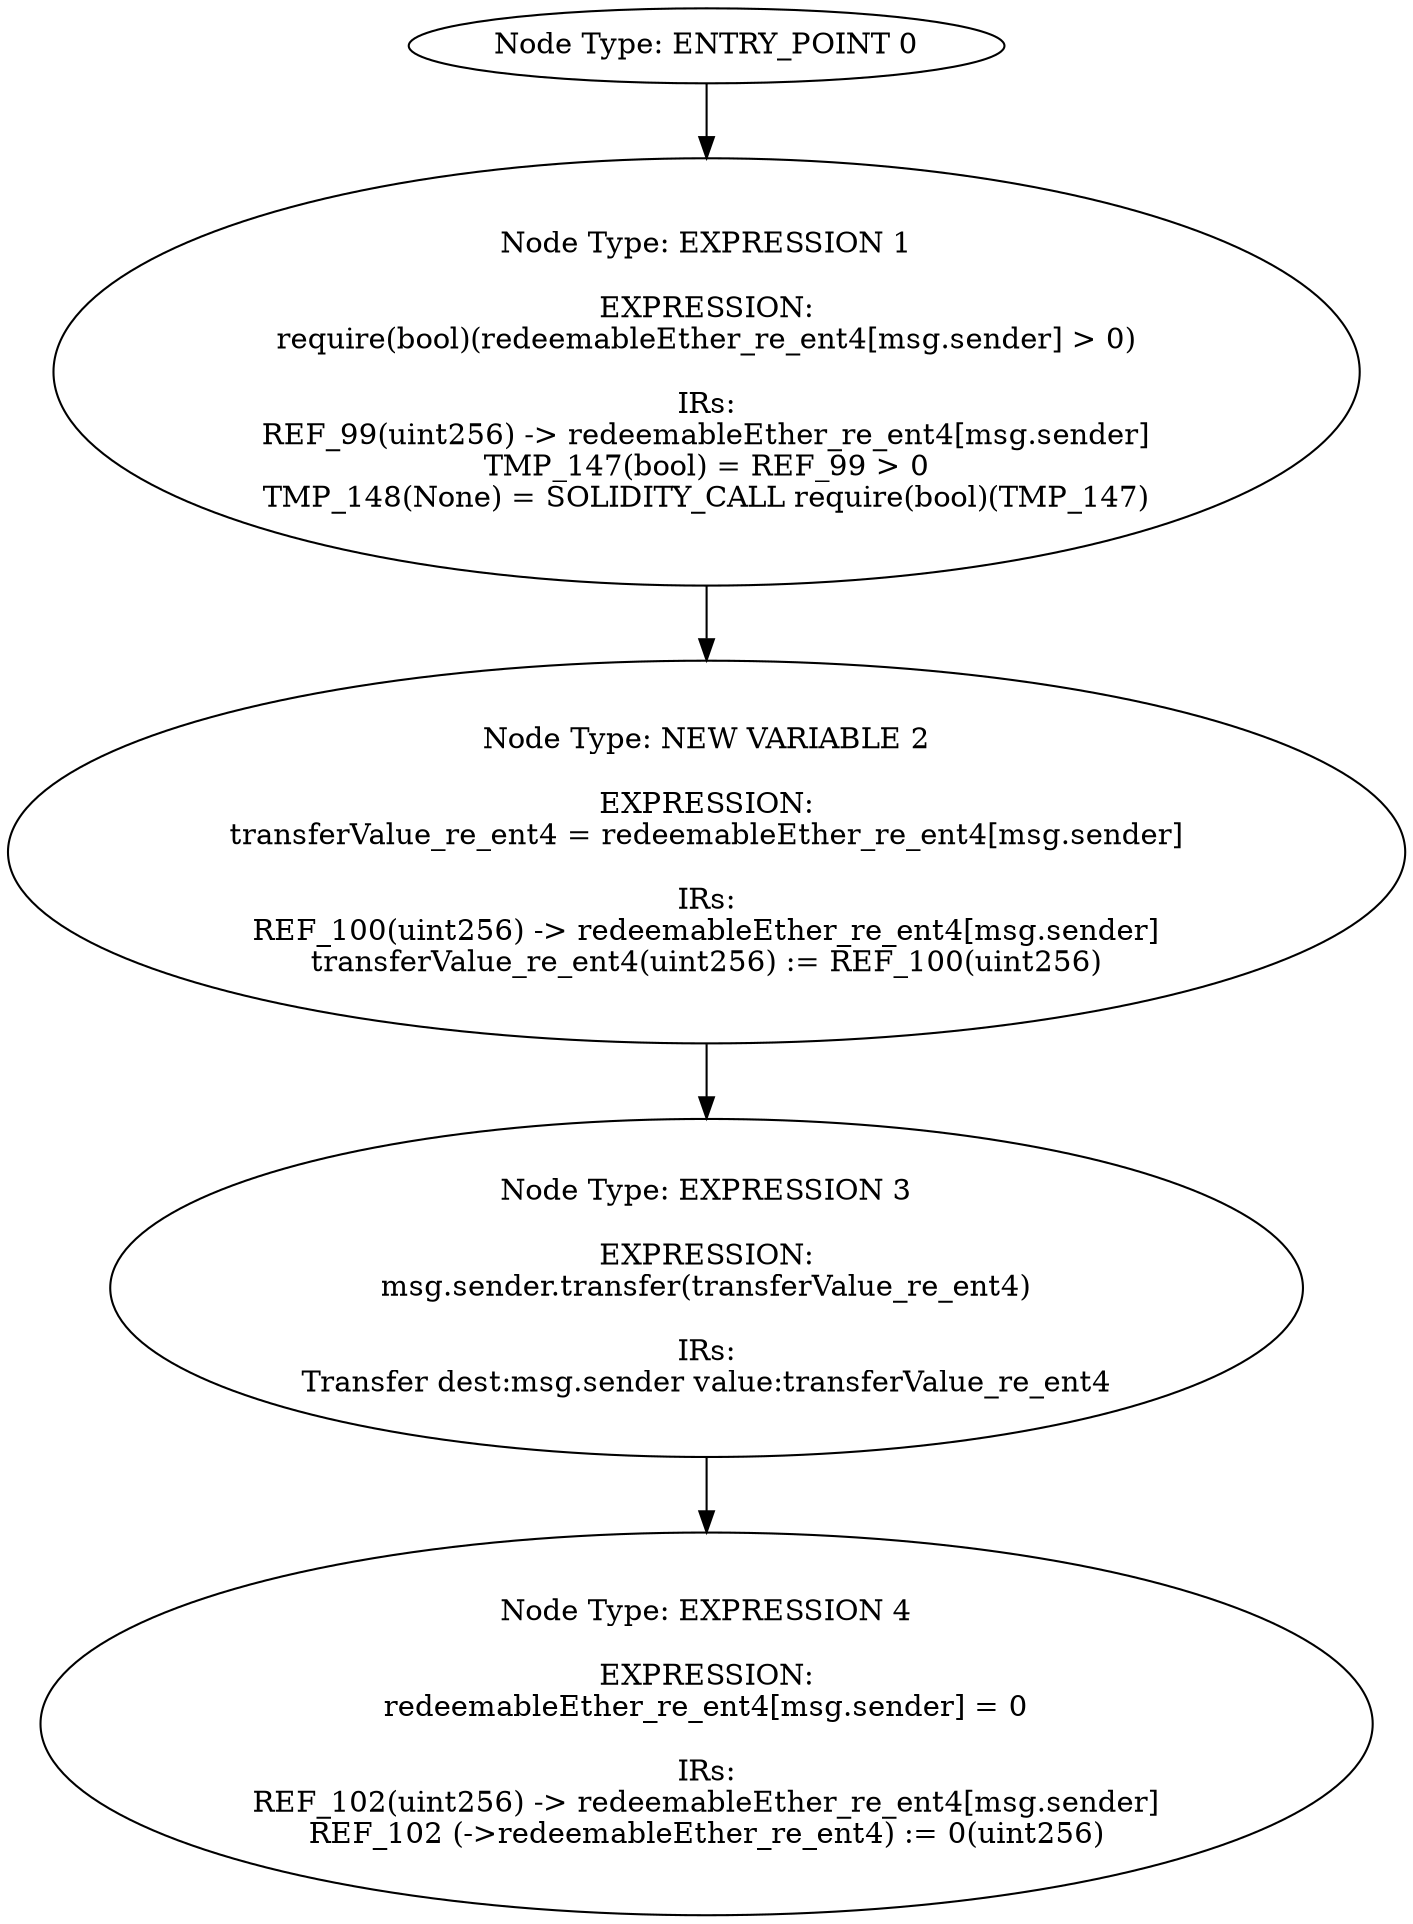 digraph{
0[label="Node Type: ENTRY_POINT 0
"];
0->1;
1[label="Node Type: EXPRESSION 1

EXPRESSION:
require(bool)(redeemableEther_re_ent4[msg.sender] > 0)

IRs:
REF_99(uint256) -> redeemableEther_re_ent4[msg.sender]
TMP_147(bool) = REF_99 > 0
TMP_148(None) = SOLIDITY_CALL require(bool)(TMP_147)"];
1->2;
2[label="Node Type: NEW VARIABLE 2

EXPRESSION:
transferValue_re_ent4 = redeemableEther_re_ent4[msg.sender]

IRs:
REF_100(uint256) -> redeemableEther_re_ent4[msg.sender]
transferValue_re_ent4(uint256) := REF_100(uint256)"];
2->3;
3[label="Node Type: EXPRESSION 3

EXPRESSION:
msg.sender.transfer(transferValue_re_ent4)

IRs:
Transfer dest:msg.sender value:transferValue_re_ent4"];
3->4;
4[label="Node Type: EXPRESSION 4

EXPRESSION:
redeemableEther_re_ent4[msg.sender] = 0

IRs:
REF_102(uint256) -> redeemableEther_re_ent4[msg.sender]
REF_102 (->redeemableEther_re_ent4) := 0(uint256)"];
}
